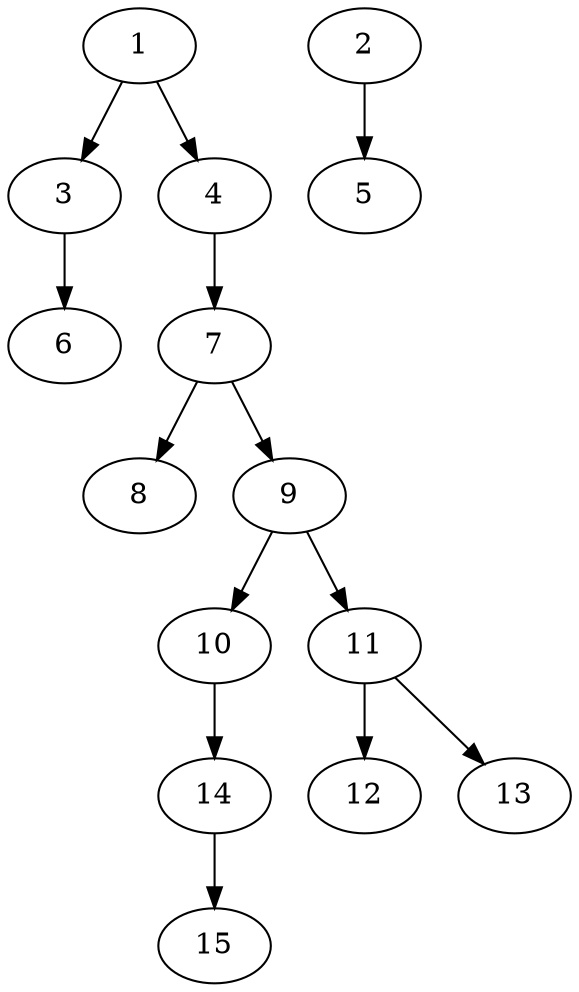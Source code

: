 // DAG (tier=1-easy, mode=compute, n=15, ccr=0.254, fat=0.421, density=0.309, regular=0.730, jump=0.021, mindata=262144, maxdata=2097152)
// DAG automatically generated by daggen at Sun Aug 24 16:33:32 2025
// /home/ermia/Project/Environments/daggen/bin/daggen --dot --ccr 0.254 --fat 0.421 --regular 0.730 --density 0.309 --jump 0.021 --mindata 262144 --maxdata 2097152 -n 15 
digraph G {
  1 [size="21370158463320064", alpha="0.15", expect_size="10685079231660032"]
  1 -> 3 [size ="616067760128"]
  1 -> 4 [size ="616067760128"]
  2 [size="268882214503996", alpha="0.20", expect_size="134441107251998"]
  2 -> 5 [size ="15538394759168"]
  3 [size="1557539790763589632", alpha="0.06", expect_size="778769895381794816"]
  3 -> 6 [size ="10749363617792"]
  4 [size="620633014547775488", alpha="0.01", expect_size="310316507273887744"]
  4 -> 7 [size ="5820762816512"]
  5 [size="225643433018223", alpha="0.13", expect_size="112821716509111"]
  6 [size="5769291263800474", alpha="0.07", expect_size="2884645631900237"]
  7 [size="16742907224634948", alpha="0.15", expect_size="8371453612317474"]
  7 -> 8 [size ="7333530828800"]
  7 -> 9 [size ="7333530828800"]
  8 [size="139430085572872", alpha="0.07", expect_size="69715042786436"]
  9 [size="600184653431407", alpha="0.06", expect_size="300092326715703"]
  9 -> 10 [size ="17758892851200"]
  9 -> 11 [size ="17758892851200"]
  10 [size="2815740765311860736", alpha="0.02", expect_size="1407870382655930368"]
  10 -> 14 [size ="15952120905728"]
  11 [size="1979488168712897", alpha="0.12", expect_size="989744084356448"]
  11 -> 12 [size ="4999476150272"]
  11 -> 13 [size ="4999476150272"]
  12 [size="515448352788185088", alpha="0.12", expect_size="257724176394092544"]
  13 [size="1061098789728673", alpha="0.15", expect_size="530549394864336"]
  14 [size="4103033158501097", alpha="0.13", expect_size="2051516579250548"]
  14 -> 15 [size ="4204907200512"]
  15 [size="104491552560032", alpha="0.10", expect_size="52245776280016"]
}